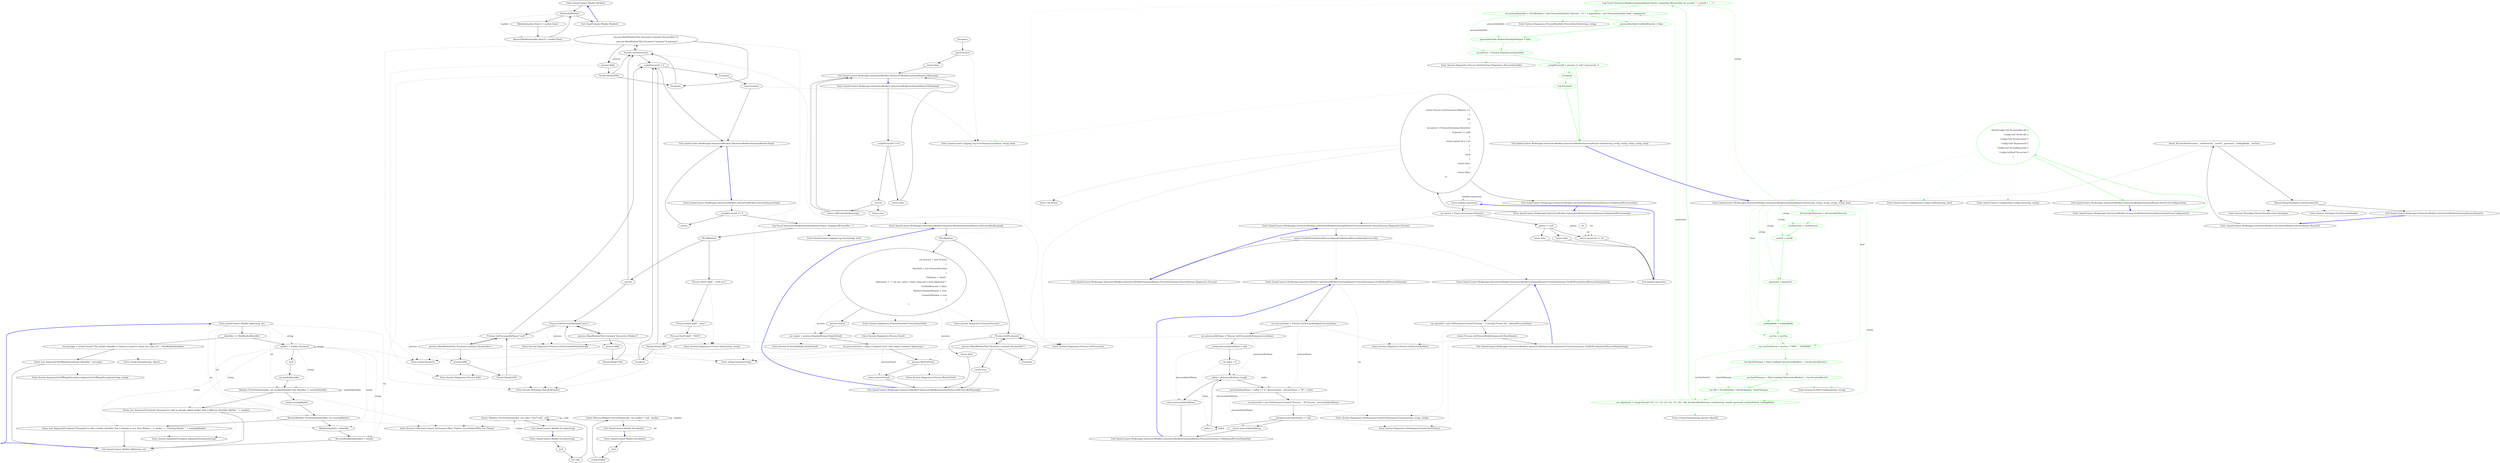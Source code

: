 digraph  {
n0 [label="Entry QuantConnect.Market.Market()", span="40-40", cluster="QuantConnect.Market.Market()"];
n1 [label=HardcodedMarkets, span="43-43", cluster="QuantConnect.Market.Market()"];
n2 [label="Markets[market.Item1] = market.Item2", span="45-45", cluster="QuantConnect.Market.Market()"];
n4 [label="Exit QuantConnect.Market.Market()", span="40-40", cluster="QuantConnect.Market.Market()"];
n3 [label="ReverseMarkets[market.Item2] = market.Item1", span="46-46", cluster="QuantConnect.Market.Market()"];
n5 [label="Entry QuantConnect.Market.Add(string, int)", span="75-75", cluster="QuantConnect.Market.Add(string, int)"];
n6 [label="identifier >= MaxMarketIdentifier", span="77-77", cluster="QuantConnect.Market.Add(string, int)"];
n9 [label="market = market.ToLower()", span="83-83", cluster="QuantConnect.Market.Add(string, int)"];
n12 [label="Markets.TryGetValue(market, out marketIdentifier) && identifier != marketIdentifier", span="89-89", cluster="QuantConnect.Market.Add(string, int)"];
n15 [label="ReverseMarkets.TryGetValue(identifier, out existingMarket)", span="95-95", cluster="QuantConnect.Market.Add(string, int)"];
n17 [label="Markets[market] = identifier", span="101-101", cluster="QuantConnect.Market.Add(string, int)"];
n18 [label="ReverseMarkets[identifier] = market", span="102-102", cluster="QuantConnect.Market.Add(string, int)"];
n7 [label="var message = string.Format(''The market identifier is limited to positive values less than {0}.'', MaxMarketIdentifier)", span="79-79", cluster="QuantConnect.Market.Add(string, int)"];
n8 [label="throw new ArgumentOutOfRangeException(''identifier'', message);", span="80-80", cluster="QuantConnect.Market.Add(string, int)"];
n20 [label="Entry string.Format(string, object)", span="0-0", cluster="string.Format(string, object)"];
n10 [label=_lock, span="86-86", cluster="QuantConnect.Market.Add(string, int)"];
n22 [label="Entry string.ToLower()", span="0-0", cluster="string.ToLower()"];
n13 [label="throw new ArgumentException(''Attempted to add an already added market with a different identifier. Market: '' + market);", span="91-91", cluster="QuantConnect.Market.Add(string, int)"];
n16 [label="throw new ArgumentException(''Attempted to add a market identifier that is already in use. New Market: '' + market + '' Existing Market: '' + existingMarket);", span="97-97", cluster="QuantConnect.Market.Add(string, int)"];
n11 [label="int marketIdentifier", span="88-88", cluster="QuantConnect.Market.Add(string, int)"];
n14 [label="string existingMarket", span="94-94", cluster="QuantConnect.Market.Add(string, int)"];
n23 [label="Entry System.Collections.Generic.Dictionary<TKey, TValue>.TryGetValue(TKey, out TValue)", span="0-0", cluster="System.Collections.Generic.Dictionary<TKey, TValue>.TryGetValue(TKey, out TValue)"];
n19 [label="Exit QuantConnect.Market.Add(string, int)", span="75-75", cluster="QuantConnect.Market.Add(string, int)"];
n21 [label="Entry System.ArgumentOutOfRangeException.ArgumentOutOfRangeException(string, string)", span="0-0", cluster="System.ArgumentOutOfRangeException.ArgumentOutOfRangeException(string, string)"];
n24 [label="Entry System.ArgumentException.ArgumentException(string)", span="0-0", cluster="System.ArgumentException.ArgumentException(string)"];
n25 [label="Entry QuantConnect.Market.Encode(string)", span="111-111", cluster="QuantConnect.Market.Encode(string)"];
n26 [label=_lock, span="113-113", cluster="QuantConnect.Market.Encode(string)"];
n28 [label="return !Markets.TryGetValue(market, out code) ? (int?) null : code;", span="116-116", cluster="QuantConnect.Market.Encode(string)"];
n27 [label="int code", span="115-115", cluster="QuantConnect.Market.Encode(string)"];
n29 [label="Exit QuantConnect.Market.Encode(string)", span="111-111", cluster="QuantConnect.Market.Encode(string)"];
n30 [label="Entry QuantConnect.Market.Decode(int)", span="125-125", cluster="QuantConnect.Market.Decode(int)"];
n31 [label=_lock, span="127-127", cluster="QuantConnect.Market.Decode(int)"];
n33 [label="return !ReverseMarkets.TryGetValue(code, out market) ? null : market;", span="130-130", cluster="QuantConnect.Market.Decode(int)"];
n32 [label="string market", span="129-129", cluster="QuantConnect.Market.Decode(int)"];
n34 [label="Exit QuantConnect.Market.Decode(int)", span="125-125", cluster="QuantConnect.Market.Decode(int)"];
m1_31 [label="Entry QuantConnect.Logging.Log.Error(System.Exception, string, bool)", span="98-98", cluster="QuantConnect.Logging.Log.Error(System.Exception, string, bool)", file="QuandlBitfinexDownloader.cs"];
m1_61 [label="Entry string.Contains(string)", span="0-0", cluster="string.Contains(string)", file="QuandlBitfinexDownloader.cs"];
m1_62 [label="Entry System.Diagnostics.Process.Kill()", span="0-0", cluster="System.Diagnostics.Process.Kill()", file="QuandlBitfinexDownloader.cs"];
m1_105 [label="Entry Unk.Where", span="", cluster="Unk.Where", file="QuandlBitfinexDownloader.cs"];
m1_101 [label="Entry System.Diagnostics.Process.WaitForExit()", span="0-0", cluster="System.Diagnostics.Process.WaitForExit()", file="QuandlBitfinexDownloader.cs"];
m1_100 [label="Entry System.IO.StreamReader.ReadToEnd()", span="0-0", cluster="System.IO.StreamReader.ReadToEnd()", file="QuandlBitfinexDownloader.cs"];
m1_4 [label="Entry QuantConnect.Configuration.Config.GetBool(string, bool)", span="141-141", cluster="QuantConnect.Configuration.Config.GetBool(string, bool)", file="QuandlBitfinexDownloader.cs"];
m1_32 [label="Entry QuantConnect.Brokerages.InteractiveBrokers.InteractiveBrokersGatewayRunner.Stop()", span="104-104", cluster="QuantConnect.Brokerages.InteractiveBrokers.InteractiveBrokersGatewayRunner.Stop()", file="QuandlBitfinexDownloader.cs"];
m1_35 [label="Log.Trace(''InteractiveBrokersGatewayRunner.Stop(): Stopping IBController...'')", span="113-113", cluster="QuantConnect.Brokerages.InteractiveBrokers.InteractiveBrokersGatewayRunner.Stop()", file="QuandlBitfinexDownloader.cs"];
m1_58 [label="Log.Error(err)", span="175-175", cluster="QuantConnect.Brokerages.InteractiveBrokers.InteractiveBrokersGatewayRunner.Stop()", file="QuandlBitfinexDownloader.cs"];
m1_33 [label="_scriptProcessId == 0", span="106-106", cluster="QuantConnect.Brokerages.InteractiveBrokers.InteractiveBrokersGatewayRunner.Stop()", file="QuandlBitfinexDownloader.cs"];
m1_36 [label="OS.IsWindows", span="115-115", cluster="QuantConnect.Brokerages.InteractiveBrokers.InteractiveBrokersGatewayRunner.Stop()", file="QuandlBitfinexDownloader.cs"];
m1_57 [label=Exception, span="173-173", cluster="QuantConnect.Brokerages.InteractiveBrokers.InteractiveBrokersGatewayRunner.Stop()", file="QuandlBitfinexDownloader.cs"];
m1_34 [label="return;", span="108-108", cluster="QuantConnect.Brokerages.InteractiveBrokers.InteractiveBrokersGatewayRunner.Stop()", file="QuandlBitfinexDownloader.cs"];
m1_37 [label=_useTws, span="117-117", cluster="QuantConnect.Brokerages.InteractiveBrokers.InteractiveBrokersGatewayRunner.Stop()", file="QuandlBitfinexDownloader.cs"];
m1_51 [label="Process.Start(''pkill'', ''xvfb-run'')", span="160-160", cluster="QuantConnect.Brokerages.InteractiveBrokers.InteractiveBrokersGatewayRunner.Stop()", file="QuandlBitfinexDownloader.cs"];
m1_56 [label="_scriptProcessId = 0", span="171-171", cluster="QuantConnect.Brokerages.InteractiveBrokers.InteractiveBrokersGatewayRunner.Stop()", file="QuandlBitfinexDownloader.cs"];
m1_38 [label="Process.GetProcessesByName(''java'')", span="119-119", cluster="QuantConnect.Brokerages.InteractiveBrokers.InteractiveBrokersGatewayRunner.Stop()", file="QuandlBitfinexDownloader.cs"];
m1_46 [label="Process.GetProcesses()", span="138-138", cluster="QuantConnect.Brokerages.InteractiveBrokers.InteractiveBrokersGatewayRunner.Stop()", file="QuandlBitfinexDownloader.cs"];
m1_52 [label="Process.Start(''pkill'', ''java'')", span="161-161", cluster="QuantConnect.Brokerages.InteractiveBrokers.InteractiveBrokersGatewayRunner.Stop()", file="QuandlBitfinexDownloader.cs"];
m1_42 [label="Process.GetProcessesByName(''cmd'')", span="127-127", cluster="QuantConnect.Brokerages.InteractiveBrokers.InteractiveBrokersGatewayRunner.Stop()", file="QuandlBitfinexDownloader.cs"];
m1_54 [label="Thread.Sleep(2500)", span="163-163", cluster="QuantConnect.Brokerages.InteractiveBrokers.InteractiveBrokersGatewayRunner.Stop()", file="QuandlBitfinexDownloader.cs"];
m1_55 [label=Exception, span="165-165", cluster="QuantConnect.Brokerages.InteractiveBrokers.InteractiveBrokersGatewayRunner.Stop()", file="QuandlBitfinexDownloader.cs"];
m1_39 [label="process.MainWindowTitle.Contains(''Interactive Brokers'')", span="121-121", cluster="QuantConnect.Brokerages.InteractiveBrokers.InteractiveBrokersGatewayRunner.Stop()", file="QuandlBitfinexDownloader.cs"];
m1_41 [label="Thread.Sleep(2500)", span="124-124", cluster="QuantConnect.Brokerages.InteractiveBrokers.InteractiveBrokersGatewayRunner.Stop()", file="QuandlBitfinexDownloader.cs"];
m1_40 [label="process.Kill()", span="123-123", cluster="QuantConnect.Brokerages.InteractiveBrokers.InteractiveBrokersGatewayRunner.Stop()", file="QuandlBitfinexDownloader.cs"];
m1_47 [label="process.MainWindowTitle.ToLower().Contains(''ibcontroller'') ||\r\n                                    process.MainWindowTitle.ToLower().Contains(''ib gateway'')", span="142-143", cluster="QuantConnect.Brokerages.InteractiveBrokers.InteractiveBrokersGatewayRunner.Stop()", file="QuandlBitfinexDownloader.cs"];
m1_50 [label=Exception, span="149-149", cluster="QuantConnect.Brokerages.InteractiveBrokers.InteractiveBrokersGatewayRunner.Stop()", file="QuandlBitfinexDownloader.cs"];
m1_49 [label="Thread.Sleep(2500)", span="146-146", cluster="QuantConnect.Brokerages.InteractiveBrokers.InteractiveBrokersGatewayRunner.Stop()", file="QuandlBitfinexDownloader.cs"];
m1_48 [label="process.Kill()", span="145-145", cluster="QuantConnect.Brokerages.InteractiveBrokers.InteractiveBrokersGatewayRunner.Stop()", file="QuandlBitfinexDownloader.cs"];
m1_53 [label="Process.Start(''pkill'', ''Xvfb'')", span="162-162", cluster="QuantConnect.Brokerages.InteractiveBrokers.InteractiveBrokersGatewayRunner.Stop()", file="QuandlBitfinexDownloader.cs"];
m1_43 [label="process.MainWindowTitle.ToLower().Contains(''ibcontroller'')", span="129-129", cluster="QuantConnect.Brokerages.InteractiveBrokers.InteractiveBrokersGatewayRunner.Stop()", file="QuandlBitfinexDownloader.cs"];
m1_45 [label="Thread.Sleep(2500)", span="132-132", cluster="QuantConnect.Brokerages.InteractiveBrokers.InteractiveBrokersGatewayRunner.Stop()", file="QuandlBitfinexDownloader.cs"];
m1_44 [label="process.Kill()", span="131-131", cluster="QuantConnect.Brokerages.InteractiveBrokers.InteractiveBrokersGatewayRunner.Stop()", file="QuandlBitfinexDownloader.cs"];
m1_59 [label="Exit QuantConnect.Brokerages.InteractiveBrokers.InteractiveBrokersGatewayRunner.Stop()", span="104-104", cluster="QuantConnect.Brokerages.InteractiveBrokers.InteractiveBrokersGatewayRunner.Stop()", file="QuandlBitfinexDownloader.cs"];
m1_106 [label="Entry lambda expression", span="270-285", cluster="lambda expression", file="QuandlBitfinexDownloader.cs"];
m1_109 [label="return parent.Id == id;", span="277-277", cluster="lambda expression", file="QuandlBitfinexDownloader.cs"];
m1_107 [label="var parent = ProcessExtensions.Parent(x)", span="274-274", cluster="lambda expression", file="QuandlBitfinexDownloader.cs"];
m1_108 [label="parent != null", span="275-275", cluster="lambda expression", file="QuandlBitfinexDownloader.cs"];
m1_110 [label="return false;", span="282-282", cluster="lambda expression", file="QuandlBitfinexDownloader.cs"];
m1_111 [label="return false;", span="284-284", cluster="lambda expression", file="QuandlBitfinexDownloader.cs"];
m1_112 [label="Exit lambda expression", span="270-285", cluster="lambda expression", file="QuandlBitfinexDownloader.cs"];
m1_129 [label="Entry System.Diagnostics.PerformanceCounter.NextValue()", span="0-0", cluster="System.Diagnostics.PerformanceCounter.NextValue()", file="QuandlBitfinexDownloader.cs"];
m1_67 [label="Entry QuantConnect.Brokerages.InteractiveBrokers.InteractiveBrokersGatewayRunner.IsRunning()", span="183-183", cluster="QuantConnect.Brokerages.InteractiveBrokers.InteractiveBrokersGatewayRunner.IsRunning()", file="QuandlBitfinexDownloader.cs"];
m1_74 [label="Log.Error(err)", span="202-202", cluster="QuantConnect.Brokerages.InteractiveBrokers.InteractiveBrokersGatewayRunner.IsRunning()", file="QuandlBitfinexDownloader.cs"];
m1_73 [label=Exception, span="200-200", cluster="QuantConnect.Brokerages.InteractiveBrokers.InteractiveBrokersGatewayRunner.IsRunning()", file="QuandlBitfinexDownloader.cs"];
m1_75 [label="return false;", span="205-205", cluster="QuantConnect.Brokerages.InteractiveBrokers.InteractiveBrokersGatewayRunner.IsRunning()", file="QuandlBitfinexDownloader.cs"];
m1_69 [label="return false;", span="187-187", cluster="QuantConnect.Brokerages.InteractiveBrokers.InteractiveBrokersGatewayRunner.IsRunning()", file="QuandlBitfinexDownloader.cs"];
m1_71 [label="return true;", span="193-193", cluster="QuantConnect.Brokerages.InteractiveBrokers.InteractiveBrokersGatewayRunner.IsRunning()", file="QuandlBitfinexDownloader.cs"];
m1_72 [label="return IsIbControllerRunning();", span="198-198", cluster="QuantConnect.Brokerages.InteractiveBrokers.InteractiveBrokersGatewayRunner.IsRunning()", file="QuandlBitfinexDownloader.cs"];
m1_68 [label="_scriptProcessId == 0", span="185-185", cluster="QuantConnect.Brokerages.InteractiveBrokers.InteractiveBrokersGatewayRunner.IsRunning()", file="QuandlBitfinexDownloader.cs"];
m1_70 [label=_useTws, span="191-191", cluster="QuantConnect.Brokerages.InteractiveBrokers.InteractiveBrokersGatewayRunner.IsRunning()", file="QuandlBitfinexDownloader.cs"];
m1_76 [label="Exit QuantConnect.Brokerages.InteractiveBrokers.InteractiveBrokersGatewayRunner.IsRunning()", span="183-183", cluster="QuantConnect.Brokerages.InteractiveBrokers.InteractiveBrokersGatewayRunner.IsRunning()", file="QuandlBitfinexDownloader.cs"];
m1_65 [label="Entry System.Diagnostics.Process.GetProcesses()", span="0-0", cluster="System.Diagnostics.Process.GetProcesses()", file="QuandlBitfinexDownloader.cs"];
m1_66 [label="Entry System.Diagnostics.Process.Start(string, string)", span="0-0", cluster="System.Diagnostics.Process.Start(string, string)", file="QuandlBitfinexDownloader.cs"];
m1_114 [label="Entry QuantConnect.Brokerages.InteractiveBrokers.InteractiveBrokersGatewayRunner.ProcessExtensions.FindIndexedProcessName(int)", span="291-291", cluster="QuantConnect.Brokerages.InteractiveBrokers.InteractiveBrokersGatewayRunner.ProcessExtensions.FindIndexedProcessName(int)", file="QuandlBitfinexDownloader.cs"];
m1_116 [label="var processesByName = Process.GetProcessesByName(processName)", span="294-294", cluster="QuantConnect.Brokerages.InteractiveBrokers.InteractiveBrokersGatewayRunner.ProcessExtensions.FindIndexedProcessName(int)", file="QuandlBitfinexDownloader.cs"];
m1_115 [label="var processName = Process.GetProcessById(pid).ProcessName", span="293-293", cluster="QuantConnect.Brokerages.InteractiveBrokers.InteractiveBrokersGatewayRunner.ProcessExtensions.FindIndexedProcessName(int)", file="QuandlBitfinexDownloader.cs"];
m1_117 [label="string processIndexdName = null", span="295-295", cluster="QuantConnect.Brokerages.InteractiveBrokers.InteractiveBrokersGatewayRunner.ProcessExtensions.FindIndexedProcessName(int)", file="QuandlBitfinexDownloader.cs"];
m1_119 [label="index < processesByName.Length", span="297-297", cluster="QuantConnect.Brokerages.InteractiveBrokers.InteractiveBrokersGatewayRunner.ProcessExtensions.FindIndexedProcessName(int)", file="QuandlBitfinexDownloader.cs"];
m1_120 [label="processIndexdName = index == 0 ? processName : processName + ''#'' + index", span="299-299", cluster="QuantConnect.Brokerages.InteractiveBrokers.InteractiveBrokersGatewayRunner.ProcessExtensions.FindIndexedProcessName(int)", file="QuandlBitfinexDownloader.cs"];
m1_118 [label="var index = 0", span="297-297", cluster="QuantConnect.Brokerages.InteractiveBrokers.InteractiveBrokersGatewayRunner.ProcessExtensions.FindIndexedProcessName(int)", file="QuandlBitfinexDownloader.cs"];
m1_125 [label="return processIndexdName;", span="307-307", cluster="QuantConnect.Brokerages.InteractiveBrokers.InteractiveBrokersGatewayRunner.ProcessExtensions.FindIndexedProcessName(int)", file="QuandlBitfinexDownloader.cs"];
m1_124 [label="index++", span="297-297", cluster="QuantConnect.Brokerages.InteractiveBrokers.InteractiveBrokersGatewayRunner.ProcessExtensions.FindIndexedProcessName(int)", file="QuandlBitfinexDownloader.cs"];
m1_122 [label="(int)processId.NextValue() == pid", span="301-301", cluster="QuantConnect.Brokerages.InteractiveBrokers.InteractiveBrokersGatewayRunner.ProcessExtensions.FindIndexedProcessName(int)", file="QuandlBitfinexDownloader.cs"];
m1_121 [label="var processId = new PerformanceCounter(''Process'', ''ID Process'', processIndexdName)", span="300-300", cluster="QuantConnect.Brokerages.InteractiveBrokers.InteractiveBrokersGatewayRunner.ProcessExtensions.FindIndexedProcessName(int)", file="QuandlBitfinexDownloader.cs"];
m1_123 [label="return processIndexdName;", span="303-303", cluster="QuantConnect.Brokerages.InteractiveBrokers.InteractiveBrokersGatewayRunner.ProcessExtensions.FindIndexedProcessName(int)", file="QuandlBitfinexDownloader.cs"];
m1_126 [label="Exit QuantConnect.Brokerages.InteractiveBrokers.InteractiveBrokersGatewayRunner.ProcessExtensions.FindIndexedProcessName(int)", span="291-291", cluster="QuantConnect.Brokerages.InteractiveBrokers.InteractiveBrokersGatewayRunner.ProcessExtensions.FindIndexedProcessName(int)", file="QuandlBitfinexDownloader.cs"];
m1_128 [label="Entry System.Diagnostics.PerformanceCounter.PerformanceCounter(string, string, string)", span="0-0", cluster="System.Diagnostics.PerformanceCounter.PerformanceCounter(string, string, string)", file="QuandlBitfinexDownloader.cs"];
m1_3 [label="Entry QuantConnect.Configuration.Config.Get(string, string)", span="90-90", cluster="QuantConnect.Configuration.Config.Get(string, string)", file="QuandlBitfinexDownloader.cs"];
m1_127 [label="Entry System.Diagnostics.Process.GetProcessById(int)", span="0-0", cluster="System.Diagnostics.Process.GetProcessById(int)", file="QuandlBitfinexDownloader.cs"];
m1_60 [label="Entry System.Diagnostics.Process.GetProcessesByName(string)", span="0-0", cluster="System.Diagnostics.Process.GetProcessesByName(string)", file="QuandlBitfinexDownloader.cs"];
m1_99 [label="Entry System.Diagnostics.Process.Start()", span="0-0", cluster="System.Diagnostics.Process.Start()", file="QuandlBitfinexDownloader.cs"];
m1_0 [label="Entry QuantConnect.Brokerages.InteractiveBrokers.InteractiveBrokersGatewayRunner.StartFromConfiguration()", span="48-48", cluster="QuantConnect.Brokerages.InteractiveBrokers.InteractiveBrokersGatewayRunner.StartFromConfiguration()", file="QuandlBitfinexDownloader.cs"];
m1_1 [label="Start(Config.Get(''ib-controller-dir''),\r\n                Config.Get(''ib-tws-dir''),\r\n                Config.Get(''ib-user-name''),\r\n                Config.Get(''ib-password''),\r\n                Config.Get(''ib-trading-mode''),\r\n                Config.GetBool(''ib-use-tws'')\r\n                )", span="50-56", cluster="QuantConnect.Brokerages.InteractiveBrokers.InteractiveBrokersGatewayRunner.StartFromConfiguration()", color=green, community=0, file="QuandlBitfinexDownloader.cs"];
m1_2 [label="Exit QuantConnect.Brokerages.InteractiveBrokers.InteractiveBrokersGatewayRunner.StartFromConfiguration()", span="48-48", cluster="QuantConnect.Brokerages.InteractiveBrokers.InteractiveBrokersGatewayRunner.StartFromConfiguration()", file="QuandlBitfinexDownloader.cs"];
m1_97 [label="Entry System.Diagnostics.Process.Process()", span="0-0", cluster="System.Diagnostics.Process.Process()", file="QuandlBitfinexDownloader.cs"];
m1_98 [label="Entry System.Diagnostics.ProcessStartInfo.ProcessStartInfo()", span="0-0", cluster="System.Diagnostics.ProcessStartInfo.ProcessStartInfo()", file="QuandlBitfinexDownloader.cs"];
m1_63 [label="Entry System.Threading.Thread.Sleep(int)", span="0-0", cluster="System.Threading.Thread.Sleep(int)", file="QuandlBitfinexDownloader.cs"];
m1_30 [label="Entry System.Diagnostics.Process.Start(System.Diagnostics.ProcessStartInfo)", span="0-0", cluster="System.Diagnostics.Process.Start(System.Diagnostics.ProcessStartInfo)", file="QuandlBitfinexDownloader.cs"];
m1_78 [label="Entry QuantConnect.Brokerages.InteractiveBrokers.InteractiveBrokersGatewayRunner.Restart()", span="211-211", cluster="QuantConnect.Brokerages.InteractiveBrokers.InteractiveBrokersGatewayRunner.Restart()", file="QuandlBitfinexDownloader.cs"];
m1_79 [label="Start(_ibControllerDirectory, _twsDirectory, _userId, _password, _tradingMode, _useTws)", span="213-213", cluster="QuantConnect.Brokerages.InteractiveBrokers.InteractiveBrokersGatewayRunner.Restart()", file="QuandlBitfinexDownloader.cs"];
m1_80 [label="Thread.Sleep(TimeSpan.FromSeconds(30))", span="216-216", cluster="QuantConnect.Brokerages.InteractiveBrokers.InteractiveBrokersGatewayRunner.Restart()", file="QuandlBitfinexDownloader.cs"];
m1_81 [label="Exit QuantConnect.Brokerages.InteractiveBrokers.InteractiveBrokersGatewayRunner.Restart()", span="211-211", cluster="QuantConnect.Brokerages.InteractiveBrokers.InteractiveBrokersGatewayRunner.Restart()", file="QuandlBitfinexDownloader.cs"];
m1_26 [label="Entry System.IO.Path.Combine(string, string)", span="0-0", cluster="System.IO.Path.Combine(string, string)", file="QuandlBitfinexDownloader.cs"];
m1_27 [label="Entry string.Format(string, params object[])", span="0-0", cluster="string.Format(string, params object[])", file="QuandlBitfinexDownloader.cs"];
m1_77 [label="Entry QuantConnect.Brokerages.InteractiveBrokers.InteractiveBrokersGatewayRunner.IsIbControllerRunning()", span="222-222", cluster="QuantConnect.Brokerages.InteractiveBrokers.InteractiveBrokersGatewayRunner.IsIbControllerRunning()", file="QuandlBitfinexDownloader.cs"];
m1_85 [label="Process.GetProcesses()", span="226-226", cluster="QuantConnect.Brokerages.InteractiveBrokers.InteractiveBrokersGatewayRunner.IsIbControllerRunning()", file="QuandlBitfinexDownloader.cs"];
m1_96 [label="Exit QuantConnect.Brokerages.InteractiveBrokers.InteractiveBrokersGatewayRunner.IsIbControllerRunning()", span="222-222", cluster="QuantConnect.Brokerages.InteractiveBrokers.InteractiveBrokersGatewayRunner.IsIbControllerRunning()", file="QuandlBitfinexDownloader.cs"];
m1_84 [label="OS.IsWindows", span="224-224", cluster="QuantConnect.Brokerages.InteractiveBrokers.InteractiveBrokersGatewayRunner.IsIbControllerRunning()", file="QuandlBitfinexDownloader.cs"];
m1_86 [label="process.MainWindowTitle.ToLower().Contains(''ibcontroller'')", span="230-230", cluster="QuantConnect.Brokerages.InteractiveBrokers.InteractiveBrokersGatewayRunner.IsIbControllerRunning()", file="QuandlBitfinexDownloader.cs"];
m1_92 [label="var processFound = output.Contains(''java'') && output.Contains(''ibgateway'')", span="257-257", cluster="QuantConnect.Brokerages.InteractiveBrokers.InteractiveBrokersGatewayRunner.IsIbControllerRunning()", file="QuandlBitfinexDownloader.cs"];
m1_88 [label=Exception, span="235-235", cluster="QuantConnect.Brokerages.InteractiveBrokers.InteractiveBrokersGatewayRunner.IsIbControllerRunning()", file="QuandlBitfinexDownloader.cs"];
m1_95 [label="return false;", span="264-264", cluster="QuantConnect.Brokerages.InteractiveBrokers.InteractiveBrokersGatewayRunner.IsIbControllerRunning()", file="QuandlBitfinexDownloader.cs"];
m1_87 [label="return true;", span="232-232", cluster="QuantConnect.Brokerages.InteractiveBrokers.InteractiveBrokersGatewayRunner.IsIbControllerRunning()", file="QuandlBitfinexDownloader.cs"];
m1_94 [label="return processFound;", span="261-261", cluster="QuantConnect.Brokerages.InteractiveBrokers.InteractiveBrokersGatewayRunner.IsIbControllerRunning()", file="QuandlBitfinexDownloader.cs"];
m1_89 [label="var process = new Process\r\n                {\r\n                    StartInfo = new ProcessStartInfo\r\n                    {\r\n                        FileName = ''bash'',\r\n                        Arguments = ''-c 'ps aux | grep -v bash | grep java | grep ibgateway''',\r\n                        UseShellExecute = false,\r\n                        RedirectStandardOutput = true,\r\n                        CreateNoWindow = true\r\n                    }\r\n                }", span="243-253", cluster="QuantConnect.Brokerages.InteractiveBrokers.InteractiveBrokersGatewayRunner.IsIbControllerRunning()", file="QuandlBitfinexDownloader.cs"];
m1_91 [label="var output = process.StandardOutput.ReadToEnd()", span="256-256", cluster="QuantConnect.Brokerages.InteractiveBrokers.InteractiveBrokersGatewayRunner.IsIbControllerRunning()", file="QuandlBitfinexDownloader.cs"];
m1_90 [label="process.Start()", span="255-255", cluster="QuantConnect.Brokerages.InteractiveBrokers.InteractiveBrokersGatewayRunner.IsIbControllerRunning()", file="QuandlBitfinexDownloader.cs"];
m1_93 [label="process.WaitForExit()", span="259-259", cluster="QuantConnect.Brokerages.InteractiveBrokers.InteractiveBrokersGatewayRunner.IsIbControllerRunning()", file="QuandlBitfinexDownloader.cs"];
m1_113 [label="Entry QuantConnect.Brokerages.InteractiveBrokers.InteractiveBrokersGatewayRunner.ProcessExtensions.Parent(System.Diagnostics.Process)", span="316-316", cluster="QuantConnect.Brokerages.InteractiveBrokers.InteractiveBrokersGatewayRunner.ProcessExtensions.Parent(System.Diagnostics.Process)", file="QuandlBitfinexDownloader.cs"];
m1_134 [label="return FindPidFromIndexedProcessName(FindIndexedProcessName(process.Id));", span="318-318", cluster="QuantConnect.Brokerages.InteractiveBrokers.InteractiveBrokersGatewayRunner.ProcessExtensions.Parent(System.Diagnostics.Process)", file="QuandlBitfinexDownloader.cs"];
m1_135 [label="Exit QuantConnect.Brokerages.InteractiveBrokers.InteractiveBrokersGatewayRunner.ProcessExtensions.Parent(System.Diagnostics.Process)", span="316-316", cluster="QuantConnect.Brokerages.InteractiveBrokers.InteractiveBrokersGatewayRunner.ProcessExtensions.Parent(System.Diagnostics.Process)", file="QuandlBitfinexDownloader.cs"];
m1_28 [label="Entry QuantConnect.Logging.Log.Trace(string, bool)", span="106-106", cluster="QuantConnect.Logging.Log.Trace(string, bool)", file="QuandlBitfinexDownloader.cs"];
m1_29 [label="Entry System.Diagnostics.ProcessStartInfo.ProcessStartInfo(string, string)", span="0-0", cluster="System.Diagnostics.ProcessStartInfo.ProcessStartInfo(string, string)", file="QuandlBitfinexDownloader.cs"];
m1_83 [label="Entry System.Threading.Thread.Sleep(System.TimeSpan)", span="0-0", cluster="System.Threading.Thread.Sleep(System.TimeSpan)", file="QuandlBitfinexDownloader.cs"];
m1_82 [label="Entry System.TimeSpan.FromSeconds(double)", span="0-0", cluster="System.TimeSpan.FromSeconds(double)", file="QuandlBitfinexDownloader.cs"];
m1_130 [label="Entry QuantConnect.Brokerages.InteractiveBrokers.InteractiveBrokersGatewayRunner.ProcessExtensions.FindPidFromIndexedProcessName(string)", span="310-310", cluster="QuantConnect.Brokerages.InteractiveBrokers.InteractiveBrokersGatewayRunner.ProcessExtensions.FindPidFromIndexedProcessName(string)", file="QuandlBitfinexDownloader.cs"];
m1_132 [label="return Process.GetProcessById((int)parentId.NextValue());", span="313-313", cluster="QuantConnect.Brokerages.InteractiveBrokers.InteractiveBrokersGatewayRunner.ProcessExtensions.FindPidFromIndexedProcessName(string)", file="QuandlBitfinexDownloader.cs"];
m1_131 [label="var parentId = new PerformanceCounter(''Process'', ''Creating Process ID'', indexedProcessName)", span="312-312", cluster="QuantConnect.Brokerages.InteractiveBrokers.InteractiveBrokersGatewayRunner.ProcessExtensions.FindPidFromIndexedProcessName(string)", file="QuandlBitfinexDownloader.cs"];
m1_133 [label="Exit QuantConnect.Brokerages.InteractiveBrokers.InteractiveBrokersGatewayRunner.ProcessExtensions.FindPidFromIndexedProcessName(string)", span="310-310", cluster="QuantConnect.Brokerages.InteractiveBrokers.InteractiveBrokersGatewayRunner.ProcessExtensions.FindPidFromIndexedProcessName(string)", file="QuandlBitfinexDownloader.cs"];
m1_5 [label="Entry QuantConnect.Brokerages.InteractiveBrokers.InteractiveBrokersGatewayRunner.Start(string, string, string, string, string, bool)", span="68-68", cluster="QuantConnect.Brokerages.InteractiveBrokers.InteractiveBrokersGatewayRunner.Start(string, string, string, string, string, bool)", file="QuandlBitfinexDownloader.cs"];
m1_6 [label="_ibControllerDirectory = ibControllerDirectory", span="70-70", cluster="QuantConnect.Brokerages.InteractiveBrokers.InteractiveBrokersGatewayRunner.Start(string, string, string, string, string, bool)", color=green, community=0, file="QuandlBitfinexDownloader.cs"];
m1_7 [label="_twsDirectory = twsDirectory", span="71-71", cluster="QuantConnect.Brokerages.InteractiveBrokers.InteractiveBrokersGatewayRunner.Start(string, string, string, string, string, bool)", color=green, community=0, file="QuandlBitfinexDownloader.cs"];
m1_8 [label="_userId = userId", span="72-72", cluster="QuantConnect.Brokerages.InteractiveBrokers.InteractiveBrokersGatewayRunner.Start(string, string, string, string, string, bool)", color=green, community=0, file="QuandlBitfinexDownloader.cs"];
m1_9 [label="_password = password", span="73-73", cluster="QuantConnect.Brokerages.InteractiveBrokers.InteractiveBrokersGatewayRunner.Start(string, string, string, string, string, bool)", color=green, community=0, file="QuandlBitfinexDownloader.cs"];
m1_10 [label="_tradingMode = tradingMode", span="74-74", cluster="QuantConnect.Brokerages.InteractiveBrokers.InteractiveBrokersGatewayRunner.Start(string, string, string, string, string, bool)", color=green, community=0, file="QuandlBitfinexDownloader.cs"];
m1_11 [label="_useTws = useTws", span="75-75", cluster="QuantConnect.Brokerages.InteractiveBrokers.InteractiveBrokersGatewayRunner.Start(string, string, string, string, string, bool)", color=green, community=0, file="QuandlBitfinexDownloader.cs"];
m1_12 [label="var useTwsSwitch = useTws ? ''TWS'' : ''GATEWAY''", span="77-77", cluster="QuantConnect.Brokerages.InteractiveBrokers.InteractiveBrokersGatewayRunner.Start(string, string, string, string, string, bool)", color=green, community=0, file="QuandlBitfinexDownloader.cs"];
m1_13 [label="var batchFilename = Path.Combine(''InteractiveBrokers'', ''run-ib-controller.bat'')", span="78-78", cluster="QuantConnect.Brokerages.InteractiveBrokers.InteractiveBrokersGatewayRunner.Start(string, string, string, string, string, bool)", color=green, community=0, file="QuandlBitfinexDownloader.cs"];
m1_16 [label="var arguments = string.Format(''{0} {1} {2} {3} {4} {5} {6}'', file, ibControllerDirectory, twsDirectory, userId, password, useTwsSwitch, tradingMode)", span="84-84", cluster="QuantConnect.Brokerages.InteractiveBrokers.InteractiveBrokersGatewayRunner.Start(string, string, string, string, string, bool)", color=green, community=0, file="QuandlBitfinexDownloader.cs"];
m1_15 [label="var file = OS.IsWindows ? batchFilename : bashFilename", span="83-83", cluster="QuantConnect.Brokerages.InteractiveBrokers.InteractiveBrokersGatewayRunner.Start(string, string, string, string, string, bool)", color=green, community=0, file="QuandlBitfinexDownloader.cs"];
m1_17 [label="Log.Trace(''InteractiveBrokersGatewayRunner.Start(): Launching IBController for account '' + userId + ''...'')", span="86-86", cluster="QuantConnect.Brokerages.InteractiveBrokers.InteractiveBrokersGatewayRunner.Start(string, string, string, string, string, bool)", color=green, community=0, file="QuandlBitfinexDownloader.cs"];
m1_18 [label="var processStartInfo = OS.IsWindows ? new ProcessStartInfo(''cmd.exe'', ''/C '' + arguments) : new ProcessStartInfo(''bash'', arguments)", span="88-88", cluster="QuantConnect.Brokerages.InteractiveBrokers.InteractiveBrokersGatewayRunner.Start(string, string, string, string, string, bool)", color=green, community=0, file="QuandlBitfinexDownloader.cs"];
m1_14 [label="var bashFilename = Path.Combine(''InteractiveBrokers'', ''run-ib-controller.sh'')", span="79-79", cluster="QuantConnect.Brokerages.InteractiveBrokers.InteractiveBrokersGatewayRunner.Start(string, string, string, string, string, bool)", color=green, community=0, file="QuandlBitfinexDownloader.cs"];
m1_19 [label="processStartInfo.UseShellExecute = false", span="90-90", cluster="QuantConnect.Brokerages.InteractiveBrokers.InteractiveBrokersGatewayRunner.Start(string, string, string, string, string, bool)", color=green, community=0, file="QuandlBitfinexDownloader.cs"];
m1_20 [label="processStartInfo.RedirectStandardOutput = false", span="91-91", cluster="QuantConnect.Brokerages.InteractiveBrokers.InteractiveBrokersGatewayRunner.Start(string, string, string, string, string, bool)", color=green, community=0, file="QuandlBitfinexDownloader.cs"];
m1_21 [label="var process = Process.Start(processStartInfo)", span="92-92", cluster="QuantConnect.Brokerages.InteractiveBrokers.InteractiveBrokersGatewayRunner.Start(string, string, string, string, string, bool)", color=green, community=0, file="QuandlBitfinexDownloader.cs"];
m1_22 [label="_scriptProcessId = process != null ? process.Id : 0", span="93-93", cluster="QuantConnect.Brokerages.InteractiveBrokers.InteractiveBrokersGatewayRunner.Start(string, string, string, string, string, bool)", color=green, community=0, file="QuandlBitfinexDownloader.cs"];
m1_23 [label=Exception, span="95-95", cluster="QuantConnect.Brokerages.InteractiveBrokers.InteractiveBrokersGatewayRunner.Start(string, string, string, string, string, bool)", color=green, community=0, file="QuandlBitfinexDownloader.cs"];
m1_24 [label="Log.Error(err)", span="97-97", cluster="QuantConnect.Brokerages.InteractiveBrokers.InteractiveBrokersGatewayRunner.Start(string, string, string, string, string, bool)", color=green, community=0, file="QuandlBitfinexDownloader.cs"];
m1_25 [label="Exit QuantConnect.Brokerages.InteractiveBrokers.InteractiveBrokersGatewayRunner.Start(string, string, string, string, string, bool)", span="68-68", cluster="QuantConnect.Brokerages.InteractiveBrokers.InteractiveBrokersGatewayRunner.Start(string, string, string, string, string, bool)", file="QuandlBitfinexDownloader.cs"];
m1_102 [label="Entry QuantConnect.Brokerages.InteractiveBrokers.InteractiveBrokersGatewayRunner.GetSpawnedProcesses(int)", span="267-267", cluster="QuantConnect.Brokerages.InteractiveBrokers.InteractiveBrokersGatewayRunner.GetSpawnedProcesses(int)", file="QuandlBitfinexDownloader.cs"];
m1_103 [label="return Process.GetProcesses().Where(x =>\r\n            {\r\n                try\r\n                {\r\n                    var parent = ProcessExtensions.Parent(x);\r\n                    if (parent != null)\r\n                    {\r\n                        return parent.Id == id;\r\n                    }\r\n                }\r\n                catch\r\n                {\r\n                    return false;\r\n                }\r\n                return false;\r\n            });", span="270-285", cluster="QuantConnect.Brokerages.InteractiveBrokers.InteractiveBrokersGatewayRunner.GetSpawnedProcesses(int)", file="QuandlBitfinexDownloader.cs"];
m1_104 [label="Exit QuantConnect.Brokerages.InteractiveBrokers.InteractiveBrokersGatewayRunner.GetSpawnedProcesses(int)", span="267-267", cluster="QuantConnect.Brokerages.InteractiveBrokers.InteractiveBrokersGatewayRunner.GetSpawnedProcesses(int)", file="QuandlBitfinexDownloader.cs"];
m1_136 [label=int, span="", file="QuandlBitfinexDownloader.cs"];
n0 -> n1  [key=0, style=solid];
n1 -> n2  [key=0, style=solid];
n1 -> n4  [key=0, style=solid];
n1 -> n3  [key=1, style=dashed, color=darkseagreen4, label=market];
n2 -> n3  [key=0, style=solid];
n4 -> n0  [key=0, style=bold, color=blue];
n3 -> n1  [key=0, style=solid];
n5 -> n6  [key=0, style=solid];
n5 -> n9  [key=1, style=dashed, color=darkseagreen4, label=string];
n5 -> n12  [key=1, style=dashed, color=darkseagreen4, label=int];
n5 -> n15  [key=1, style=dashed, color=darkseagreen4, label=int];
n5 -> n17  [key=1, style=dashed, color=darkseagreen4, label=int];
n5 -> n18  [key=1, style=dashed, color=darkseagreen4, label=int];
n6 -> n7  [key=0, style=solid];
n6 -> n9  [key=0, style=solid];
n9 -> n10  [key=0, style=solid];
n9 -> n22  [key=2, style=dotted];
n9 -> n9  [key=1, style=dashed, color=darkseagreen4, label=string];
n9 -> n12  [key=1, style=dashed, color=darkseagreen4, label=string];
n9 -> n13  [key=1, style=dashed, color=darkseagreen4, label=string];
n9 -> n16  [key=1, style=dashed, color=darkseagreen4, label=string];
n9 -> n17  [key=1, style=dashed, color=darkseagreen4, label=string];
n9 -> n18  [key=1, style=dashed, color=darkseagreen4, label=string];
n12 -> n13  [key=0, style=solid];
n12 -> n14  [key=0, style=solid];
n12 -> n23  [key=2, style=dotted];
n12 -> n12  [key=1, style=dashed, color=darkseagreen4, label=marketIdentifier];
n15 -> n16  [key=0, style=solid];
n15 -> n17  [key=0, style=solid];
n15 -> n23  [key=2, style=dotted];
n17 -> n18  [key=0, style=solid];
n18 -> n19  [key=0, style=solid];
n7 -> n8  [key=0, style=solid];
n7 -> n20  [key=2, style=dotted];
n8 -> n19  [key=0, style=solid];
n8 -> n21  [key=2, style=dotted];
n10 -> n11  [key=0, style=solid];
n13 -> n19  [key=0, style=solid];
n13 -> n24  [key=2, style=dotted];
n16 -> n19  [key=0, style=solid];
n16 -> n24  [key=2, style=dotted];
n11 -> n12  [key=0, style=solid];
n14 -> n15  [key=0, style=solid];
n19 -> n5  [key=0, style=bold, color=blue];
n25 -> n26  [key=0, style=solid];
n25 -> n28  [key=1, style=dashed, color=darkseagreen4, label=string];
n26 -> n27  [key=0, style=solid];
n28 -> n29  [key=0, style=solid];
n28 -> n23  [key=2, style=dotted];
n28 -> n28  [key=1, style=dashed, color=darkseagreen4, label=code];
n27 -> n28  [key=0, style=solid];
n29 -> n25  [key=0, style=bold, color=blue];
n30 -> n31  [key=0, style=solid];
n30 -> n33  [key=1, style=dashed, color=darkseagreen4, label=int];
n31 -> n32  [key=0, style=solid];
n33 -> n34  [key=0, style=solid];
n33 -> n23  [key=2, style=dotted];
n33 -> n33  [key=1, style=dashed, color=darkseagreen4, label=market];
n32 -> n33  [key=0, style=solid];
n34 -> n30  [key=0, style=bold, color=blue];
m1_32 -> m1_33  [key=0, style=solid];
m1_35 -> m1_28  [key=2, style=dotted];
m1_35 -> m1_36  [key=0, style=solid];
m1_58 -> m1_31  [key=2, style=dotted];
m1_58 -> m1_59  [key=0, style=solid];
m1_33 -> m1_35  [key=0, style=solid];
m1_33 -> m1_34  [key=0, style=solid];
m1_36 -> m1_37  [key=0, style=solid];
m1_36 -> m1_51  [key=0, style=solid];
m1_57 -> m1_58  [key=0, style=solid];
m1_34 -> m1_59  [key=0, style=solid];
m1_37 -> m1_38  [key=0, style=solid];
m1_37 -> m1_46  [key=0, style=solid];
m1_51 -> m1_52  [key=0, style=solid];
m1_51 -> m1_66  [key=2, style=dotted];
m1_56 -> m1_57  [key=0, style=solid];
m1_56 -> m1_59  [key=0, style=solid];
m1_38 -> m1_39  [key=0, style=solid];
m1_38 -> m1_42  [key=0, style=solid];
m1_38 -> m1_60  [key=2, style=dotted];
m1_38 -> m1_40  [key=1, style=dashed, color=darkseagreen4, label=process];
m1_46 -> m1_56  [key=0, style=solid];
m1_46 -> m1_47  [key=0, style=solid];
m1_46 -> m1_65  [key=2, style=dotted];
m1_46 -> m1_48  [key=1, style=dashed, color=darkseagreen4, label=process];
m1_52 -> m1_53  [key=0, style=solid];
m1_52 -> m1_66  [key=2, style=dotted];
m1_42 -> m1_56  [key=0, style=solid];
m1_42 -> m1_43  [key=0, style=solid];
m1_42 -> m1_60  [key=2, style=dotted];
m1_42 -> m1_44  [key=1, style=dashed, color=darkseagreen4, label=process];
m1_54 -> m1_56  [key=0, style=solid];
m1_54 -> m1_55  [key=0, style=solid];
m1_54 -> m1_63  [key=2, style=dotted];
m1_55 -> m1_56  [key=0, style=solid];
m1_39 -> m1_38  [key=0, style=solid];
m1_39 -> m1_40  [key=0, style=solid];
m1_39 -> m1_61  [key=2, style=dotted];
m1_41 -> m1_38  [key=0, style=solid];
m1_41 -> m1_63  [key=2, style=dotted];
m1_40 -> m1_41  [key=0, style=solid];
m1_40 -> m1_62  [key=2, style=dotted];
m1_47 -> m1_46  [key=0, style=solid];
m1_47 -> m1_48  [key=0, style=solid];
m1_47 -> m1_50  [key=0, style=solid];
m1_47 -> n22  [key=2, style=dotted];
m1_47 -> m1_61  [key=2, style=dotted];
m1_50 -> m1_46  [key=0, style=solid];
m1_49 -> m1_46  [key=0, style=solid];
m1_49 -> m1_50  [key=0, style=solid];
m1_49 -> m1_63  [key=2, style=dotted];
m1_48 -> m1_49  [key=0, style=solid];
m1_48 -> m1_62  [key=2, style=dotted];
m1_53 -> m1_66  [key=2, style=dotted];
m1_53 -> m1_54  [key=0, style=solid];
m1_43 -> m1_42  [key=0, style=solid];
m1_43 -> m1_44  [key=0, style=solid];
m1_43 -> n22  [key=2, style=dotted];
m1_43 -> m1_61  [key=2, style=dotted];
m1_45 -> m1_42  [key=0, style=solid];
m1_45 -> m1_63  [key=2, style=dotted];
m1_44 -> m1_45  [key=0, style=solid];
m1_44 -> m1_62  [key=2, style=dotted];
m1_59 -> m1_32  [key=0, style=bold, color=blue];
m1_106 -> m1_107  [key=0, style=solid];
m1_109 -> m1_112  [key=0, style=solid];
m1_107 -> m1_109  [key=1, style=dashed, color=darkseagreen4, label=parent];
m1_107 -> m1_108  [key=0, style=solid];
m1_107 -> m1_113  [key=2, style=dotted];
m1_108 -> m1_109  [key=0, style=solid];
m1_108 -> m1_110  [key=0, style=solid];
m1_108 -> m1_111  [key=0, style=solid];
m1_110 -> m1_112  [key=0, style=solid];
m1_111 -> m1_112  [key=0, style=solid];
m1_112 -> m1_106  [key=0, style=bold, color=blue];
m1_67 -> m1_68  [key=0, style=solid];
m1_74 -> m1_31  [key=2, style=dotted];
m1_74 -> m1_75  [key=0, style=solid];
m1_73 -> m1_74  [key=0, style=solid];
m1_75 -> m1_76  [key=0, style=solid];
m1_69 -> m1_76  [key=0, style=solid];
m1_71 -> m1_76  [key=0, style=solid];
m1_72 -> m1_76  [key=0, style=solid];
m1_72 -> m1_77  [key=2, style=dotted];
m1_68 -> m1_69  [key=0, style=solid];
m1_68 -> m1_70  [key=0, style=solid];
m1_70 -> m1_71  [key=0, style=solid];
m1_70 -> m1_72  [key=0, style=solid];
m1_76 -> m1_67  [key=0, style=bold, color=blue];
m1_114 -> m1_115  [key=0, style=solid];
m1_114 -> m1_122  [key=1, style=dashed, color=darkseagreen4, label=int];
m1_116 -> m1_60  [key=2, style=dotted];
m1_116 -> m1_117  [key=0, style=solid];
m1_116 -> m1_119  [key=1, style=dashed, color=darkseagreen4, label=processesByName];
m1_115 -> m1_116  [key=0, style=solid];
m1_115 -> m1_127  [key=2, style=dotted];
m1_115 -> m1_120  [key=1, style=dashed, color=darkseagreen4, label=processName];
m1_117 -> m1_118  [key=0, style=solid];
m1_117 -> m1_125  [key=1, style=dashed, color=darkseagreen4, label=processIndexdName];
m1_119 -> m1_120  [key=0, style=solid];
m1_119 -> m1_125  [key=0, style=solid];
m1_120 -> m1_121  [key=0, style=solid];
m1_120 -> m1_123  [key=1, style=dashed, color=darkseagreen4, label=processIndexdName];
m1_120 -> m1_125  [key=1, style=dashed, color=darkseagreen4, label=processIndexdName];
m1_118 -> m1_119  [key=0, style=solid];
m1_118 -> m1_120  [key=1, style=dashed, color=darkseagreen4, label=index];
m1_118 -> m1_124  [key=1, style=dashed, color=darkseagreen4, label=index];
m1_125 -> m1_126  [key=0, style=solid];
m1_124 -> m1_119  [key=0, style=solid];
m1_124 -> m1_124  [key=1, style=dashed, color=darkseagreen4, label=index];
m1_122 -> m1_124  [key=0, style=solid];
m1_122 -> m1_123  [key=0, style=solid];
m1_122 -> m1_129  [key=2, style=dotted];
m1_121 -> m1_122  [key=0, style=solid];
m1_121 -> m1_128  [key=2, style=dotted];
m1_123 -> m1_126  [key=0, style=solid];
m1_126 -> m1_114  [key=0, style=bold, color=blue];
m1_0 -> m1_1  [key=0, style=solid, color=green];
m1_1 -> m1_2  [key=0, style=solid, color=green];
m1_1 -> m1_3  [key=2, style=dotted, color=green];
m1_1 -> m1_4  [key=2, style=dotted, color=green];
m1_1 -> m1_5  [key=2, style=dotted, color=green];
m1_2 -> m1_0  [key=0, style=bold, color=blue];
m1_78 -> m1_79  [key=0, style=solid];
m1_79 -> m1_5  [key=2, style=dotted];
m1_79 -> m1_80  [key=0, style=solid];
m1_80 -> m1_81  [key=0, style=solid];
m1_80 -> m1_82  [key=2, style=dotted];
m1_80 -> m1_83  [key=2, style=dotted];
m1_81 -> m1_78  [key=0, style=bold, color=blue];
m1_77 -> m1_84  [key=0, style=solid];
m1_85 -> m1_65  [key=2, style=dotted];
m1_85 -> m1_86  [key=0, style=solid];
m1_85 -> m1_95  [key=0, style=solid];
m1_96 -> m1_77  [key=0, style=bold, color=blue];
m1_84 -> m1_85  [key=0, style=solid];
m1_84 -> m1_89  [key=0, style=solid];
m1_86 -> m1_61  [key=2, style=dotted];
m1_86 -> n22  [key=2, style=dotted];
m1_86 -> m1_85  [key=0, style=solid];
m1_86 -> m1_87  [key=0, style=solid];
m1_86 -> m1_88  [key=0, style=solid];
m1_92 -> m1_61  [key=2, style=dotted];
m1_92 -> m1_93  [key=0, style=solid];
m1_92 -> m1_94  [key=1, style=dashed, color=darkseagreen4, label=processFound];
m1_88 -> m1_85  [key=0, style=solid];
m1_95 -> m1_96  [key=0, style=solid];
m1_87 -> m1_96  [key=0, style=solid];
m1_94 -> m1_96  [key=0, style=solid];
m1_89 -> m1_90  [key=0, style=solid];
m1_89 -> m1_97  [key=2, style=dotted];
m1_89 -> m1_98  [key=2, style=dotted];
m1_89 -> m1_91  [key=1, style=dashed, color=darkseagreen4, label=process];
m1_89 -> m1_93  [key=1, style=dashed, color=darkseagreen4, label=process];
m1_91 -> m1_92  [key=0, style=solid];
m1_91 -> m1_100  [key=2, style=dotted];
m1_90 -> m1_91  [key=0, style=solid];
m1_90 -> m1_99  [key=2, style=dotted];
m1_93 -> m1_94  [key=0, style=solid];
m1_93 -> m1_101  [key=2, style=dotted];
m1_113 -> m1_134  [key=0, style=solid];
m1_134 -> m1_114  [key=2, style=dotted];
m1_134 -> m1_135  [key=0, style=solid];
m1_134 -> m1_130  [key=2, style=dotted];
m1_135 -> m1_113  [key=0, style=bold, color=blue];
m1_130 -> m1_131  [key=0, style=solid];
m1_132 -> m1_127  [key=2, style=dotted];
m1_132 -> m1_133  [key=0, style=solid];
m1_132 -> m1_129  [key=2, style=dotted];
m1_131 -> m1_132  [key=0, style=solid];
m1_131 -> m1_128  [key=2, style=dotted];
m1_133 -> m1_130  [key=0, style=bold, color=blue];
m1_5 -> m1_6  [key=0, style=solid, color=green];
m1_5 -> m1_7  [key=1, style=dashed, color=green, label=string];
m1_5 -> m1_8  [key=1, style=dashed, color=green, label=string];
m1_5 -> m1_9  [key=1, style=dashed, color=green, label=string];
m1_5 -> m1_10  [key=1, style=dashed, color=green, label=string];
m1_5 -> m1_11  [key=1, style=dashed, color=green, label=bool];
m1_5 -> m1_12  [key=1, style=dashed, color=green, label=bool];
m1_5 -> m1_16  [key=1, style=dashed, color=green, label=string];
m1_5 -> m1_17  [key=1, style=dashed, color=green, label=string];
m1_6 -> m1_7  [key=0, style=solid, color=green];
m1_7 -> m1_8  [key=0, style=solid, color=green];
m1_8 -> m1_9  [key=0, style=solid, color=green];
m1_9 -> m1_10  [key=0, style=solid, color=green];
m1_10 -> m1_11  [key=0, style=solid, color=green];
m1_11 -> m1_12  [key=0, style=solid, color=green];
m1_12 -> m1_13  [key=0, style=solid, color=green];
m1_12 -> m1_16  [key=1, style=dashed, color=green, label=useTwsSwitch];
m1_13 -> m1_14  [key=0, style=solid, color=green];
m1_13 -> m1_26  [key=2, style=dotted, color=green];
m1_13 -> m1_15  [key=1, style=dashed, color=green, label=batchFilename];
m1_16 -> m1_17  [key=0, style=solid, color=green];
m1_16 -> m1_27  [key=2, style=dotted, color=green];
m1_16 -> m1_18  [key=1, style=dashed, color=green, label=arguments];
m1_15 -> m1_16  [key=0, style=solid, color=green];
m1_17 -> m1_18  [key=0, style=solid, color=green];
m1_17 -> m1_28  [key=2, style=dotted, color=green];
m1_18 -> m1_19  [key=0, style=solid, color=green];
m1_18 -> m1_29  [key=2, style=dotted, color=green];
m1_18 -> m1_20  [key=1, style=dashed, color=green, label=processStartInfo];
m1_18 -> m1_21  [key=1, style=dashed, color=green, label=processStartInfo];
m1_14 -> m1_15  [key=0, style=solid, color=green];
m1_14 -> m1_26  [key=2, style=dotted, color=green];
m1_19 -> m1_20  [key=0, style=solid, color=green];
m1_20 -> m1_21  [key=0, style=solid, color=green];
m1_21 -> m1_22  [key=0, style=solid, color=green];
m1_21 -> m1_30  [key=2, style=dotted, color=green];
m1_22 -> m1_23  [key=0, style=solid, color=green];
m1_22 -> m1_25  [key=0, style=solid, color=green];
m1_23 -> m1_24  [key=0, style=solid, color=green];
m1_24 -> m1_25  [key=0, style=solid, color=green];
m1_24 -> m1_31  [key=2, style=dotted, color=green];
m1_25 -> m1_5  [key=0, style=bold, color=blue];
m1_102 -> m1_103  [key=0, style=solid];
m1_102 -> m1_109  [key=1, style=dashed, color=darkseagreen4, label=int];
m1_103 -> m1_65  [key=2, style=dotted];
m1_103 -> m1_104  [key=0, style=solid];
m1_103 -> m1_105  [key=2, style=dotted];
m1_103 -> m1_106  [key=1, style=dashed, color=darkseagreen4, label="lambda expression"];
m1_104 -> m1_102  [key=0, style=bold, color=blue];
m1_136 -> m1_109  [key=1, style=dashed, color=darkseagreen4, label=int];
}
